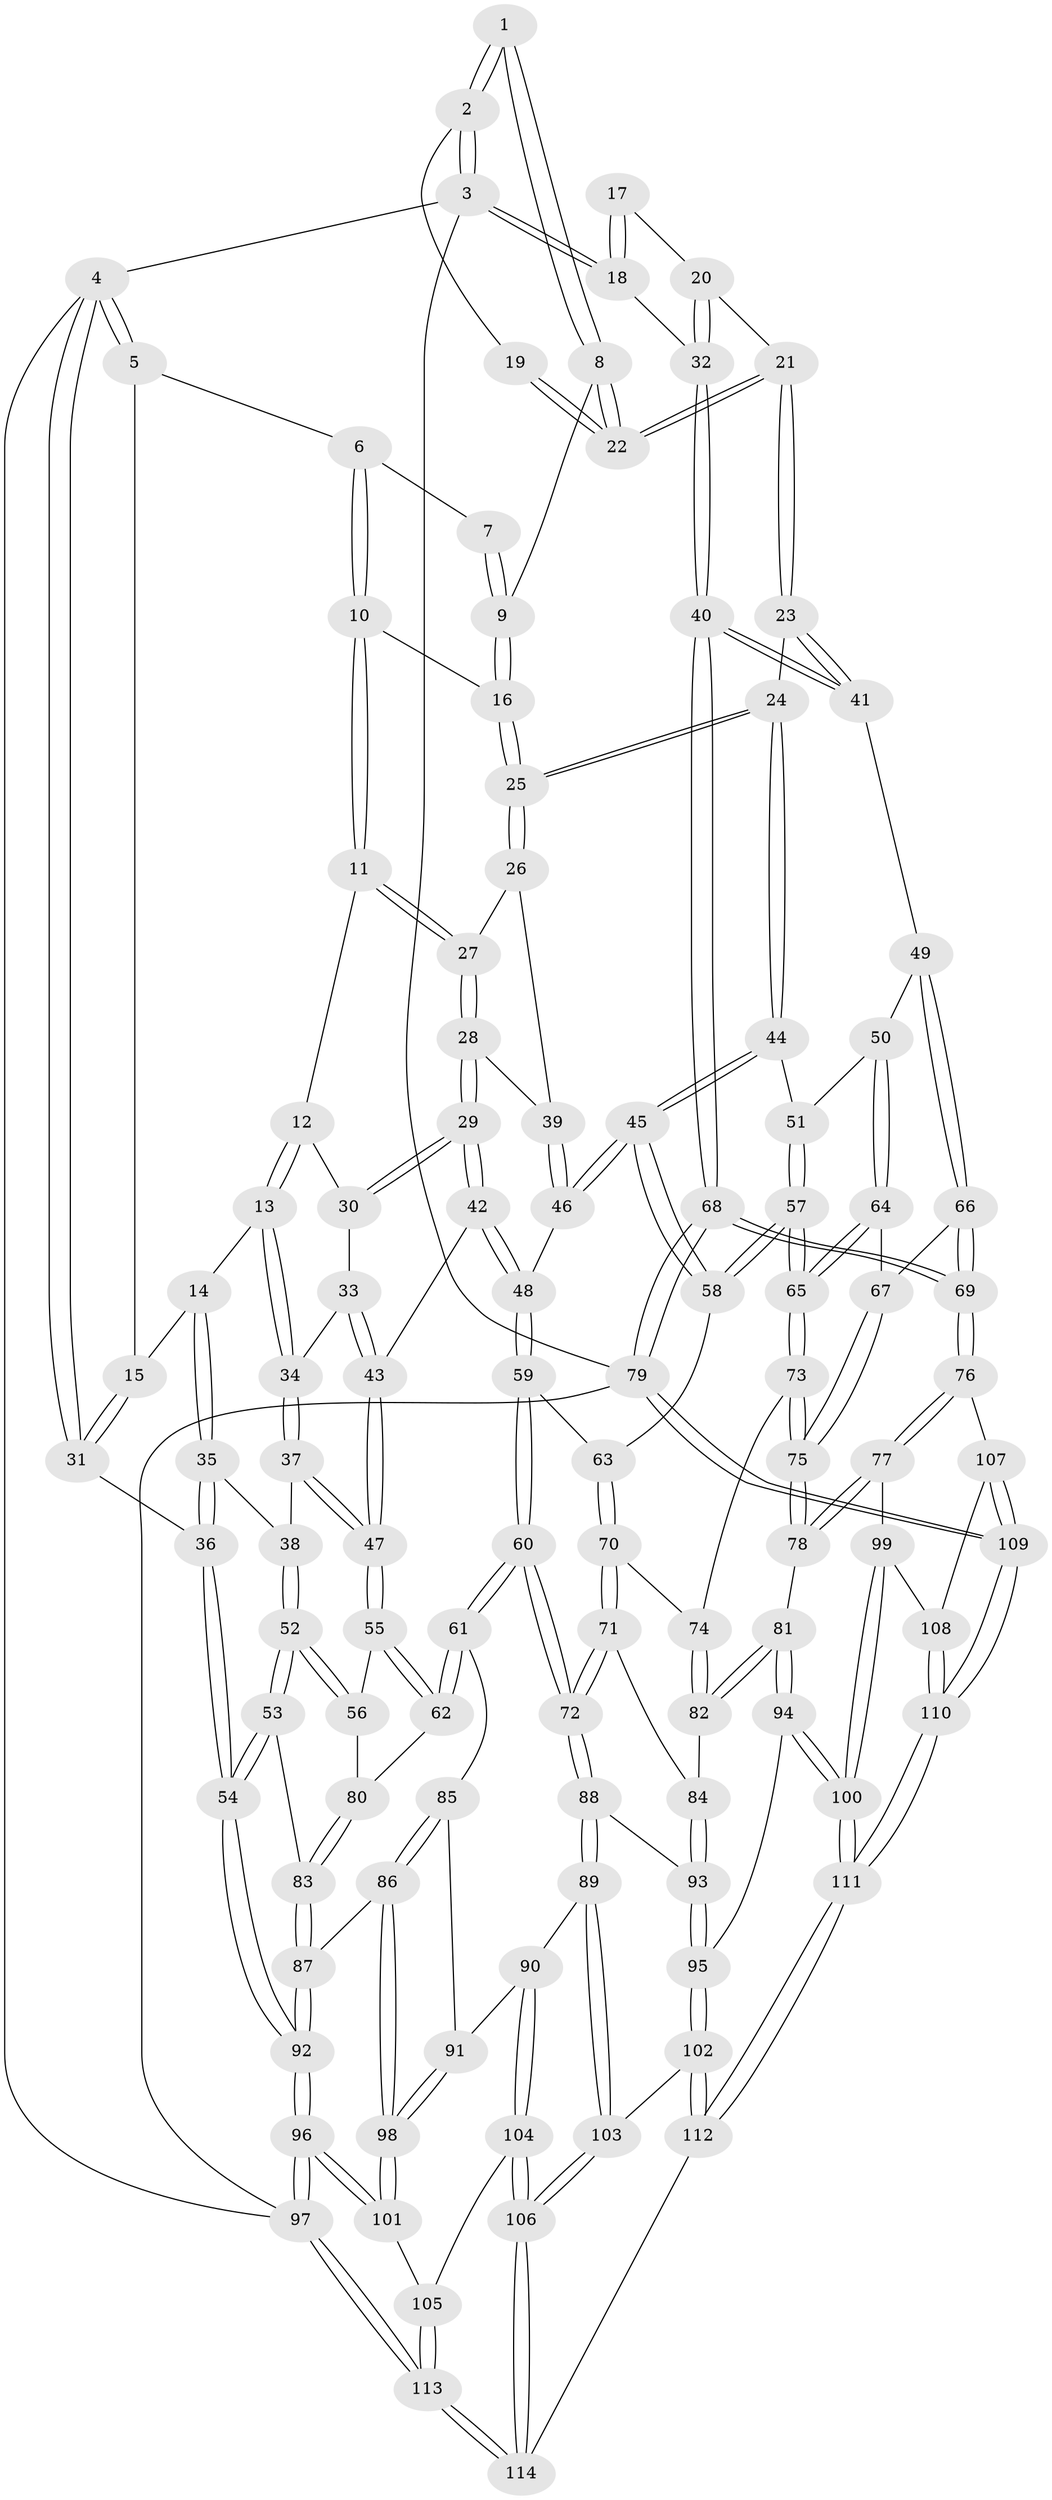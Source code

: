 // Generated by graph-tools (version 1.1) at 2025/27/03/09/25 03:27:15]
// undirected, 114 vertices, 282 edges
graph export_dot {
graph [start="1"]
  node [color=gray90,style=filled];
  1 [pos="+0.7657993488994608+0"];
  2 [pos="+1+0"];
  3 [pos="+1+0"];
  4 [pos="+0+0"];
  5 [pos="+0.36007993169210417+0"];
  6 [pos="+0.40279314558863377+0"];
  7 [pos="+0.6466174370679703+0"];
  8 [pos="+0.7528635363695484+0.16389547423522194"];
  9 [pos="+0.6971450498613799+0.16985157612310106"];
  10 [pos="+0.4340165023689163+0.10717770768833403"];
  11 [pos="+0.4165405596428258+0.14760102613461668"];
  12 [pos="+0.2567645861992026+0.24425736105032023"];
  13 [pos="+0.15099409751803608+0.25655997289493826"];
  14 [pos="+0.13597306597482015+0.25212861585006946"];
  15 [pos="+0.09365683779267812+0.20456531187559743"];
  16 [pos="+0.6390911249159495+0.2018238082880168"];
  17 [pos="+0.9768006353799104+0.2086384611875488"];
  18 [pos="+1+0.25638306679303763"];
  19 [pos="+0.8782827442491227+0.142454519106017"];
  20 [pos="+0.9355890632402828+0.2960273805447954"];
  21 [pos="+0.8620944462915154+0.2905809320341206"];
  22 [pos="+0.8412959101430695+0.18484008459571138"];
  23 [pos="+0.8281980188867373+0.3539190074907872"];
  24 [pos="+0.6695977838440799+0.369741052938786"];
  25 [pos="+0.6535378389253094+0.34496541715635853"];
  26 [pos="+0.521810753510225+0.33726956284061943"];
  27 [pos="+0.43632623649715063+0.2745159093372842"];
  28 [pos="+0.3849701632118736+0.39579385881552454"];
  29 [pos="+0.38353887294559136+0.3978385587348617"];
  30 [pos="+0.2940986573721464+0.3404668656230319"];
  31 [pos="+0+0"];
  32 [pos="+1+0.35601085279827915"];
  33 [pos="+0.2502141253565212+0.3871457458362555"];
  34 [pos="+0.21187020460409217+0.39197370563698103"];
  35 [pos="+0.08309043720000078+0.3671006678826804"];
  36 [pos="+0+0.5536249791657678"];
  37 [pos="+0.19039598301380284+0.46326228150687826"];
  38 [pos="+0.16908143723324848+0.4634814670708654"];
  39 [pos="+0.5074384073022846+0.4002901702353632"];
  40 [pos="+1+0.37649570162773666"];
  41 [pos="+0.8842825135208069+0.4775904943390779"];
  42 [pos="+0.3753356192467403+0.4423758180967785"];
  43 [pos="+0.3397707595274999+0.45065437674160896"];
  44 [pos="+0.6525253649985252+0.4276092983317875"];
  45 [pos="+0.5761373620548964+0.48903971671390706"];
  46 [pos="+0.5285134592622577+0.45555554338222415"];
  47 [pos="+0.2388420302127351+0.5092538176393557"];
  48 [pos="+0.3824929256760487+0.45205415599411175"];
  49 [pos="+0.877277277392339+0.49942105342570703"];
  50 [pos="+0.7391959621979154+0.5202846947821396"];
  51 [pos="+0.687450450466288+0.4701915469562834"];
  52 [pos="+0+0.5704208014839546"];
  53 [pos="+0+0.5749249838914549"];
  54 [pos="+0+0.5642053539697375"];
  55 [pos="+0.23953464529419496+0.5612435425662209"];
  56 [pos="+0.1325230031411238+0.6020613301014333"];
  57 [pos="+0.6591148166510679+0.5922685174669242"];
  58 [pos="+0.5673671468970574+0.5201110913286803"];
  59 [pos="+0.40082237202087173+0.5166519172374369"];
  60 [pos="+0.3700888379625345+0.6695836062777148"];
  61 [pos="+0.3283587392637602+0.6635439252597584"];
  62 [pos="+0.31544259050693496+0.6553000892497066"];
  63 [pos="+0.5535747381388681+0.5361091992616214"];
  64 [pos="+0.7232361289798319+0.5836547597050202"];
  65 [pos="+0.6933610951118053+0.6306249455685238"];
  66 [pos="+0.882783531888922+0.5298332762231031"];
  67 [pos="+0.8408744626990046+0.5969477237257766"];
  68 [pos="+1+0.7668575680515651"];
  69 [pos="+1+0.7529411401964433"];
  70 [pos="+0.5213007313549338+0.6397896584368364"];
  71 [pos="+0.5083125632632113+0.6574547708736554"];
  72 [pos="+0.4104883506917576+0.7017436455017245"];
  73 [pos="+0.6933543944558147+0.6314220516310579"];
  74 [pos="+0.6897279214990661+0.6361504416767639"];
  75 [pos="+0.8174218042460022+0.6795273657536351"];
  76 [pos="+1+0.7627908926657913"];
  77 [pos="+0.8632838827349661+0.7618115943912132"];
  78 [pos="+0.8474871348702515+0.7507483286085483"];
  79 [pos="+1+1"];
  80 [pos="+0.17315565089708473+0.6803239911962605"];
  81 [pos="+0.7230294126801522+0.7706016296008076"];
  82 [pos="+0.6611313078076664+0.7380990924150529"];
  83 [pos="+0.14202169882594845+0.7418556930134155"];
  84 [pos="+0.6357772810594333+0.7489413658169919"];
  85 [pos="+0.243125232311768+0.7547931256888775"];
  86 [pos="+0.18222995331681874+0.7993547839880724"];
  87 [pos="+0.14567309865838818+0.763022702637914"];
  88 [pos="+0.41839786165620346+0.7617904315940378"];
  89 [pos="+0.41393400533970187+0.7876115280808818"];
  90 [pos="+0.4005244765409582+0.7990867704316337"];
  91 [pos="+0.3008168665460837+0.8185599634399263"];
  92 [pos="+0+0.8866743056915332"];
  93 [pos="+0.6045120803796548+0.8058177000239913"];
  94 [pos="+0.7120041926017713+0.8878821949171094"];
  95 [pos="+0.6098739930448912+0.8882650356988109"];
  96 [pos="+0+1"];
  97 [pos="+0+1"];
  98 [pos="+0.19291764125480929+0.8764043650020175"];
  99 [pos="+0.8147666404215886+0.8773927439710768"];
  100 [pos="+0.7511195931806043+0.9127996036798267"];
  101 [pos="+0.19162149486340177+0.8859026608742426"];
  102 [pos="+0.5627261830641485+0.9426172616108445"];
  103 [pos="+0.4812811823405027+0.9005483421213301"];
  104 [pos="+0.2849069646848513+0.9799596461719167"];
  105 [pos="+0.2036776399021328+0.9016538794603229"];
  106 [pos="+0.3092226319339208+1"];
  107 [pos="+0.9288015096098992+0.8981872635301552"];
  108 [pos="+0.8695951896093933+0.9281573985271417"];
  109 [pos="+0.9539248262275845+1"];
  110 [pos="+0.928075828599305+1"];
  111 [pos="+0.7610194676863585+1"];
  112 [pos="+0.6003269671740368+1"];
  113 [pos="+0+1"];
  114 [pos="+0.3197432371343421+1"];
  1 -- 2;
  1 -- 2;
  1 -- 8;
  1 -- 8;
  2 -- 3;
  2 -- 3;
  2 -- 19;
  3 -- 4;
  3 -- 18;
  3 -- 18;
  3 -- 79;
  4 -- 5;
  4 -- 5;
  4 -- 31;
  4 -- 31;
  4 -- 97;
  5 -- 6;
  5 -- 15;
  6 -- 7;
  6 -- 10;
  6 -- 10;
  7 -- 9;
  7 -- 9;
  8 -- 9;
  8 -- 22;
  8 -- 22;
  9 -- 16;
  9 -- 16;
  10 -- 11;
  10 -- 11;
  10 -- 16;
  11 -- 12;
  11 -- 27;
  11 -- 27;
  12 -- 13;
  12 -- 13;
  12 -- 30;
  13 -- 14;
  13 -- 34;
  13 -- 34;
  14 -- 15;
  14 -- 35;
  14 -- 35;
  15 -- 31;
  15 -- 31;
  16 -- 25;
  16 -- 25;
  17 -- 18;
  17 -- 18;
  17 -- 20;
  18 -- 32;
  19 -- 22;
  19 -- 22;
  20 -- 21;
  20 -- 32;
  20 -- 32;
  21 -- 22;
  21 -- 22;
  21 -- 23;
  21 -- 23;
  23 -- 24;
  23 -- 41;
  23 -- 41;
  24 -- 25;
  24 -- 25;
  24 -- 44;
  24 -- 44;
  25 -- 26;
  25 -- 26;
  26 -- 27;
  26 -- 39;
  27 -- 28;
  27 -- 28;
  28 -- 29;
  28 -- 29;
  28 -- 39;
  29 -- 30;
  29 -- 30;
  29 -- 42;
  29 -- 42;
  30 -- 33;
  31 -- 36;
  32 -- 40;
  32 -- 40;
  33 -- 34;
  33 -- 43;
  33 -- 43;
  34 -- 37;
  34 -- 37;
  35 -- 36;
  35 -- 36;
  35 -- 38;
  36 -- 54;
  36 -- 54;
  37 -- 38;
  37 -- 47;
  37 -- 47;
  38 -- 52;
  38 -- 52;
  39 -- 46;
  39 -- 46;
  40 -- 41;
  40 -- 41;
  40 -- 68;
  40 -- 68;
  41 -- 49;
  42 -- 43;
  42 -- 48;
  42 -- 48;
  43 -- 47;
  43 -- 47;
  44 -- 45;
  44 -- 45;
  44 -- 51;
  45 -- 46;
  45 -- 46;
  45 -- 58;
  45 -- 58;
  46 -- 48;
  47 -- 55;
  47 -- 55;
  48 -- 59;
  48 -- 59;
  49 -- 50;
  49 -- 66;
  49 -- 66;
  50 -- 51;
  50 -- 64;
  50 -- 64;
  51 -- 57;
  51 -- 57;
  52 -- 53;
  52 -- 53;
  52 -- 56;
  52 -- 56;
  53 -- 54;
  53 -- 54;
  53 -- 83;
  54 -- 92;
  54 -- 92;
  55 -- 56;
  55 -- 62;
  55 -- 62;
  56 -- 80;
  57 -- 58;
  57 -- 58;
  57 -- 65;
  57 -- 65;
  58 -- 63;
  59 -- 60;
  59 -- 60;
  59 -- 63;
  60 -- 61;
  60 -- 61;
  60 -- 72;
  60 -- 72;
  61 -- 62;
  61 -- 62;
  61 -- 85;
  62 -- 80;
  63 -- 70;
  63 -- 70;
  64 -- 65;
  64 -- 65;
  64 -- 67;
  65 -- 73;
  65 -- 73;
  66 -- 67;
  66 -- 69;
  66 -- 69;
  67 -- 75;
  67 -- 75;
  68 -- 69;
  68 -- 69;
  68 -- 79;
  68 -- 79;
  69 -- 76;
  69 -- 76;
  70 -- 71;
  70 -- 71;
  70 -- 74;
  71 -- 72;
  71 -- 72;
  71 -- 84;
  72 -- 88;
  72 -- 88;
  73 -- 74;
  73 -- 75;
  73 -- 75;
  74 -- 82;
  74 -- 82;
  75 -- 78;
  75 -- 78;
  76 -- 77;
  76 -- 77;
  76 -- 107;
  77 -- 78;
  77 -- 78;
  77 -- 99;
  78 -- 81;
  79 -- 109;
  79 -- 109;
  79 -- 97;
  80 -- 83;
  80 -- 83;
  81 -- 82;
  81 -- 82;
  81 -- 94;
  81 -- 94;
  82 -- 84;
  83 -- 87;
  83 -- 87;
  84 -- 93;
  84 -- 93;
  85 -- 86;
  85 -- 86;
  85 -- 91;
  86 -- 87;
  86 -- 98;
  86 -- 98;
  87 -- 92;
  87 -- 92;
  88 -- 89;
  88 -- 89;
  88 -- 93;
  89 -- 90;
  89 -- 103;
  89 -- 103;
  90 -- 91;
  90 -- 104;
  90 -- 104;
  91 -- 98;
  91 -- 98;
  92 -- 96;
  92 -- 96;
  93 -- 95;
  93 -- 95;
  94 -- 95;
  94 -- 100;
  94 -- 100;
  95 -- 102;
  95 -- 102;
  96 -- 97;
  96 -- 97;
  96 -- 101;
  96 -- 101;
  97 -- 113;
  97 -- 113;
  98 -- 101;
  98 -- 101;
  99 -- 100;
  99 -- 100;
  99 -- 108;
  100 -- 111;
  100 -- 111;
  101 -- 105;
  102 -- 103;
  102 -- 112;
  102 -- 112;
  103 -- 106;
  103 -- 106;
  104 -- 105;
  104 -- 106;
  104 -- 106;
  105 -- 113;
  105 -- 113;
  106 -- 114;
  106 -- 114;
  107 -- 108;
  107 -- 109;
  107 -- 109;
  108 -- 110;
  108 -- 110;
  109 -- 110;
  109 -- 110;
  110 -- 111;
  110 -- 111;
  111 -- 112;
  111 -- 112;
  112 -- 114;
  113 -- 114;
  113 -- 114;
}

